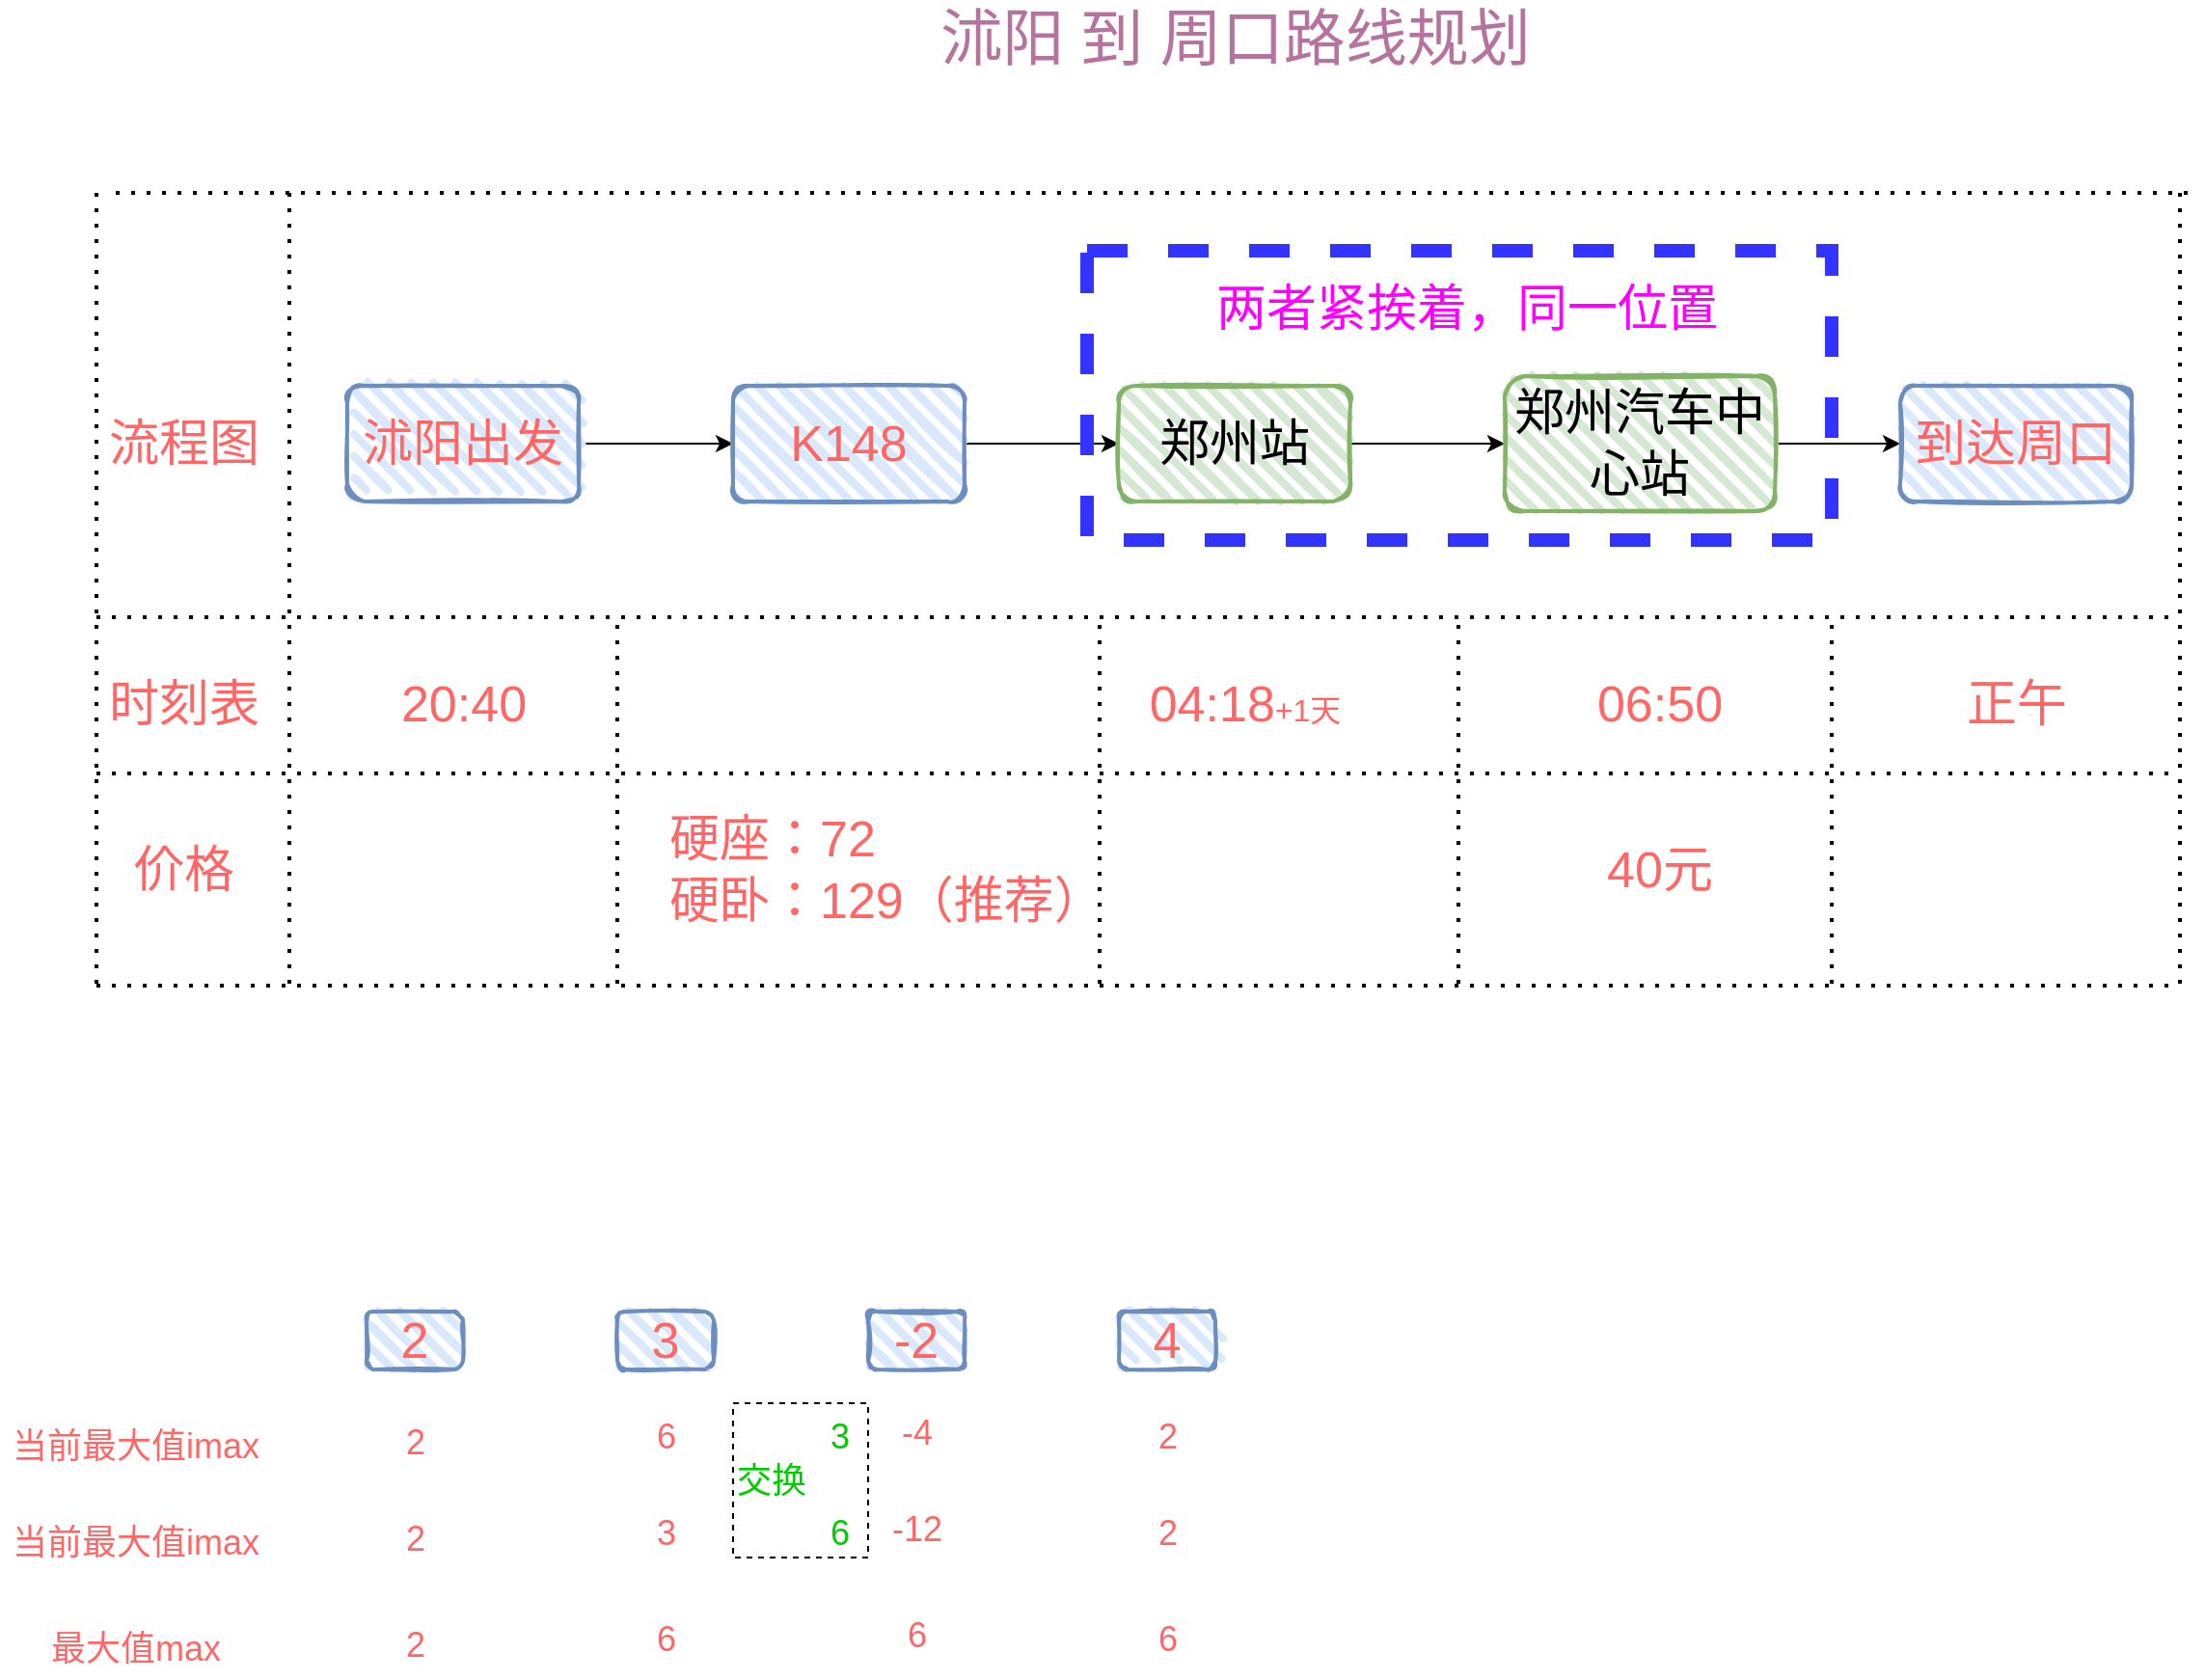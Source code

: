 <mxfile version="14.7.2" type="github">
  <diagram id="UJ1HX8Y83SZyNs6LG_6m" name="第 1 页">
    <mxGraphModel dx="2249" dy="762" grid="1" gridSize="10" guides="1" tooltips="1" connect="1" arrows="1" fold="1" page="1" pageScale="1" pageWidth="827" pageHeight="1169" math="0" shadow="0">
      <root>
        <mxCell id="0" />
        <mxCell id="1" parent="0" />
        <mxCell id="0ZUttyPN01K_ydT-22Pd-4" value="" style="edgeStyle=orthogonalEdgeStyle;rounded=0;orthogonalLoop=1;jettySize=auto;html=1;fontSize=26;fontColor=#FF6666;" parent="1" source="0ZUttyPN01K_ydT-22Pd-2" target="0ZUttyPN01K_ydT-22Pd-3" edge="1">
          <mxGeometry relative="1" as="geometry" />
        </mxCell>
        <mxCell id="0ZUttyPN01K_ydT-22Pd-2" value="沭阳出发" style="rounded=1;whiteSpace=wrap;html=1;strokeWidth=2;fillWeight=4;hachureGap=8;hachureAngle=45;fillColor=#dae8fc;sketch=1;strokeColor=#6c8ebf;fontSize=26;fontColor=#FF6666;" parent="1" vertex="1">
          <mxGeometry x="30" y="410" width="120" height="60" as="geometry" />
        </mxCell>
        <mxCell id="0ZUttyPN01K_ydT-22Pd-6" value="" style="edgeStyle=orthogonalEdgeStyle;rounded=0;orthogonalLoop=1;jettySize=auto;html=1;fontSize=26;fontColor=#FF6666;" parent="1" source="0ZUttyPN01K_ydT-22Pd-3" target="0ZUttyPN01K_ydT-22Pd-5" edge="1">
          <mxGeometry relative="1" as="geometry" />
        </mxCell>
        <mxCell id="0ZUttyPN01K_ydT-22Pd-3" value="K148" style="whiteSpace=wrap;html=1;rounded=1;fontSize=26;fontColor=#FF6666;strokeColor=#6c8ebf;strokeWidth=2;fillColor=#dae8fc;sketch=1;fillWeight=4;hachureGap=8;hachureAngle=45;" parent="1" vertex="1">
          <mxGeometry x="230" y="410" width="120" height="60" as="geometry" />
        </mxCell>
        <mxCell id="0ZUttyPN01K_ydT-22Pd-8" value="" style="edgeStyle=orthogonalEdgeStyle;rounded=0;orthogonalLoop=1;jettySize=auto;html=1;fontSize=26;fontColor=#FF6666;" parent="1" source="0ZUttyPN01K_ydT-22Pd-5" target="0ZUttyPN01K_ydT-22Pd-7" edge="1">
          <mxGeometry relative="1" as="geometry" />
        </mxCell>
        <mxCell id="0ZUttyPN01K_ydT-22Pd-5" value="郑州站" style="whiteSpace=wrap;html=1;rounded=1;fontSize=26;strokeColor=#82b366;strokeWidth=2;fillColor=#d5e8d4;sketch=1;fillWeight=4;hachureGap=8;hachureAngle=45;" parent="1" vertex="1">
          <mxGeometry x="430" y="410" width="120" height="60" as="geometry" />
        </mxCell>
        <mxCell id="0ZUttyPN01K_ydT-22Pd-24" value="" style="edgeStyle=orthogonalEdgeStyle;rounded=0;orthogonalLoop=1;jettySize=auto;html=1;fontSize=26;fontColor=#FF6666;" parent="1" source="0ZUttyPN01K_ydT-22Pd-7" target="0ZUttyPN01K_ydT-22Pd-22" edge="1">
          <mxGeometry relative="1" as="geometry" />
        </mxCell>
        <mxCell id="0ZUttyPN01K_ydT-22Pd-7" value="郑州汽车中心站" style="whiteSpace=wrap;html=1;rounded=1;fontSize=26;strokeColor=#82b366;strokeWidth=2;fillColor=#d5e8d4;sketch=1;fillWeight=4;hachureGap=8;hachureAngle=45;" parent="1" vertex="1">
          <mxGeometry x="630" y="405" width="140" height="70" as="geometry" />
        </mxCell>
        <mxCell id="0ZUttyPN01K_ydT-22Pd-9" value="两者紧挨着，同一位置" style="text;html=1;resizable=0;autosize=1;align=center;verticalAlign=middle;points=[];fillColor=none;strokeColor=none;rounded=0;fontSize=26;fontColor=#FF00FF;" parent="1" vertex="1">
          <mxGeometry x="470" y="350" width="280" height="40" as="geometry" />
        </mxCell>
        <mxCell id="0ZUttyPN01K_ydT-22Pd-10" value="时刻表" style="text;html=1;resizable=0;autosize=1;align=center;verticalAlign=middle;points=[];fillColor=none;strokeColor=none;rounded=0;fontSize=26;fontColor=#FF6666;" parent="1" vertex="1">
          <mxGeometry x="-100" y="555" width="90" height="40" as="geometry" />
        </mxCell>
        <mxCell id="0ZUttyPN01K_ydT-22Pd-11" value="20:40" style="text;html=1;resizable=0;autosize=1;align=center;verticalAlign=middle;points=[];fillColor=none;strokeColor=none;rounded=0;fontSize=26;fontColor=#FF6666;" parent="1" vertex="1">
          <mxGeometry x="50" y="555" width="80" height="40" as="geometry" />
        </mxCell>
        <mxCell id="0ZUttyPN01K_ydT-22Pd-12" value="04:18&lt;font style=&quot;font-size: 16px&quot;&gt;+1天&lt;/font&gt;" style="text;html=1;resizable=0;autosize=1;align=center;verticalAlign=middle;points=[];fillColor=none;strokeColor=none;rounded=0;fontSize=26;fontColor=#FF6666;" parent="1" vertex="1">
          <mxGeometry x="440" y="555" width="110" height="40" as="geometry" />
        </mxCell>
        <mxCell id="0ZUttyPN01K_ydT-22Pd-13" value="06:50" style="text;html=1;resizable=0;autosize=1;align=center;verticalAlign=middle;points=[];fillColor=none;strokeColor=none;rounded=0;fontSize=26;fontColor=#FF6666;" parent="1" vertex="1">
          <mxGeometry x="670" y="555" width="80" height="40" as="geometry" />
        </mxCell>
        <mxCell id="0ZUttyPN01K_ydT-22Pd-14" value="价格" style="text;html=1;resizable=0;autosize=1;align=center;verticalAlign=middle;points=[];fillColor=none;strokeColor=none;rounded=0;fontSize=26;fontColor=#FF6666;" parent="1" vertex="1">
          <mxGeometry x="-90" y="641" width="70" height="40" as="geometry" />
        </mxCell>
        <mxCell id="0ZUttyPN01K_ydT-22Pd-15" value="硬座：72&lt;br&gt;硬卧：129（推荐）" style="text;html=1;resizable=0;autosize=1;align=left;verticalAlign=middle;points=[];fillColor=none;strokeColor=none;rounded=0;fontSize=26;fontColor=#FF6666;" parent="1" vertex="1">
          <mxGeometry x="195" y="626" width="240" height="70" as="geometry" />
        </mxCell>
        <mxCell id="0ZUttyPN01K_ydT-22Pd-16" value="" style="rounded=0;whiteSpace=wrap;html=1;fontSize=26;fontColor=#FF6666;fillColor=none;strokeColor=#3333FF;strokeWidth=7;dashed=1;" parent="1" vertex="1">
          <mxGeometry x="413.5" y="340" width="386" height="150" as="geometry" />
        </mxCell>
        <mxCell id="0ZUttyPN01K_ydT-22Pd-17" value="40元" style="text;html=1;resizable=0;autosize=1;align=center;verticalAlign=middle;points=[];fillColor=none;strokeColor=none;rounded=0;fontSize=26;fontColor=#FF6666;" parent="1" vertex="1">
          <mxGeometry x="675" y="641" width="70" height="40" as="geometry" />
        </mxCell>
        <mxCell id="0ZUttyPN01K_ydT-22Pd-19" value="" style="endArrow=none;dashed=1;html=1;dashPattern=1 3;strokeWidth=2;fontSize=26;fontColor=#FF6666;" parent="1" edge="1">
          <mxGeometry width="50" height="50" relative="1" as="geometry">
            <mxPoint x="-100" y="611" as="sourcePoint" />
            <mxPoint x="980" y="611" as="targetPoint" />
          </mxGeometry>
        </mxCell>
        <mxCell id="0ZUttyPN01K_ydT-22Pd-20" value="" style="endArrow=none;dashed=1;html=1;dashPattern=1 3;strokeWidth=2;fontSize=26;fontColor=#FF6666;" parent="1" edge="1">
          <mxGeometry width="50" height="50" relative="1" as="geometry">
            <mxPoint x="-100" y="721" as="sourcePoint" />
            <mxPoint x="980" y="721" as="targetPoint" />
          </mxGeometry>
        </mxCell>
        <mxCell id="0ZUttyPN01K_ydT-22Pd-22" value="到达周口" style="whiteSpace=wrap;html=1;rounded=1;fontSize=26;fontColor=#FF6666;strokeColor=#6c8ebf;strokeWidth=2;fillColor=#dae8fc;sketch=1;fillWeight=4;hachureGap=8;hachureAngle=45;" parent="1" vertex="1">
          <mxGeometry x="835" y="410" width="120" height="60" as="geometry" />
        </mxCell>
        <mxCell id="0ZUttyPN01K_ydT-22Pd-25" value="正午" style="text;html=1;resizable=0;autosize=1;align=center;verticalAlign=middle;points=[];fillColor=none;strokeColor=none;rounded=0;fontSize=26;fontColor=#FF6666;" parent="1" vertex="1">
          <mxGeometry x="860" y="555" width="70" height="40" as="geometry" />
        </mxCell>
        <mxCell id="0ZUttyPN01K_ydT-22Pd-26" value="" style="endArrow=none;dashed=1;html=1;dashPattern=1 3;strokeWidth=2;fontSize=26;fontColor=#FF6666;" parent="1" edge="1">
          <mxGeometry width="50" height="50" relative="1" as="geometry">
            <mxPoint x="-100" y="530" as="sourcePoint" />
            <mxPoint x="980" y="530" as="targetPoint" />
          </mxGeometry>
        </mxCell>
        <mxCell id="0ZUttyPN01K_ydT-22Pd-27" value="" style="endArrow=none;dashed=1;html=1;dashPattern=1 3;strokeWidth=2;fontSize=26;fontColor=#FF6666;" parent="1" edge="1">
          <mxGeometry width="50" height="50" relative="1" as="geometry">
            <mxPoint y="720" as="sourcePoint" />
            <mxPoint y="310" as="targetPoint" />
          </mxGeometry>
        </mxCell>
        <mxCell id="0ZUttyPN01K_ydT-22Pd-28" value="流程图" style="text;html=1;resizable=0;autosize=1;align=center;verticalAlign=middle;points=[];fillColor=none;strokeColor=none;rounded=0;fontSize=26;fontColor=#FF6666;" parent="1" vertex="1">
          <mxGeometry x="-100" y="420" width="90" height="40" as="geometry" />
        </mxCell>
        <mxCell id="0ZUttyPN01K_ydT-22Pd-29" value="" style="endArrow=none;dashed=1;html=1;dashPattern=1 3;strokeWidth=2;fontSize=26;fontColor=#FF6666;" parent="1" edge="1">
          <mxGeometry width="50" height="50" relative="1" as="geometry">
            <mxPoint x="170" y="720" as="sourcePoint" />
            <mxPoint x="170" y="530" as="targetPoint" />
          </mxGeometry>
        </mxCell>
        <mxCell id="0ZUttyPN01K_ydT-22Pd-30" value="" style="endArrow=none;dashed=1;html=1;dashPattern=1 3;strokeWidth=2;fontSize=26;fontColor=#FF6666;" parent="1" edge="1">
          <mxGeometry width="50" height="50" relative="1" as="geometry">
            <mxPoint x="420" y="720" as="sourcePoint" />
            <mxPoint x="420" y="530" as="targetPoint" />
          </mxGeometry>
        </mxCell>
        <mxCell id="0ZUttyPN01K_ydT-22Pd-31" value="" style="endArrow=none;dashed=1;html=1;dashPattern=1 3;strokeWidth=2;fontSize=26;fontColor=#FF6666;" parent="1" edge="1">
          <mxGeometry width="50" height="50" relative="1" as="geometry">
            <mxPoint x="606" y="720" as="sourcePoint" />
            <mxPoint x="606" y="530" as="targetPoint" />
          </mxGeometry>
        </mxCell>
        <mxCell id="0ZUttyPN01K_ydT-22Pd-32" value="" style="endArrow=none;dashed=1;html=1;dashPattern=1 3;strokeWidth=2;fontSize=26;fontColor=#FF6666;" parent="1" edge="1">
          <mxGeometry width="50" height="50" relative="1" as="geometry">
            <mxPoint x="799.5" y="720" as="sourcePoint" />
            <mxPoint x="799.5" y="530" as="targetPoint" />
          </mxGeometry>
        </mxCell>
        <mxCell id="0ZUttyPN01K_ydT-22Pd-33" value="" style="endArrow=none;dashed=1;html=1;dashPattern=1 3;strokeWidth=2;fontSize=26;fontColor=#FF6666;" parent="1" edge="1">
          <mxGeometry width="50" height="50" relative="1" as="geometry">
            <mxPoint x="980" y="720" as="sourcePoint" />
            <mxPoint x="980" y="310" as="targetPoint" />
          </mxGeometry>
        </mxCell>
        <mxCell id="0ZUttyPN01K_ydT-22Pd-34" value="" style="endArrow=none;dashed=1;html=1;dashPattern=1 3;strokeWidth=2;fontSize=26;fontColor=#FF6666;" parent="1" edge="1">
          <mxGeometry width="50" height="50" relative="1" as="geometry">
            <mxPoint x="-90" y="310" as="sourcePoint" />
            <mxPoint x="990" y="310" as="targetPoint" />
          </mxGeometry>
        </mxCell>
        <mxCell id="0ZUttyPN01K_ydT-22Pd-35" value="" style="endArrow=none;dashed=1;html=1;dashPattern=1 3;strokeWidth=2;fontSize=26;fontColor=#FF6666;" parent="1" edge="1">
          <mxGeometry width="50" height="50" relative="1" as="geometry">
            <mxPoint x="-100" y="720" as="sourcePoint" />
            <mxPoint x="-100" y="310" as="targetPoint" />
          </mxGeometry>
        </mxCell>
        <mxCell id="0ZUttyPN01K_ydT-22Pd-36" value="沭阳 到 周口路线规划" style="text;html=1;resizable=0;autosize=1;align=center;verticalAlign=middle;points=[];fillColor=none;strokeColor=none;rounded=0;fontSize=32;fontColor=#B5739D;" parent="1" vertex="1">
          <mxGeometry x="330" y="210" width="320" height="40" as="geometry" />
        </mxCell>
        <mxCell id="qEwqFKes7cd4YXVP8e5u-1" value="2" style="rounded=1;whiteSpace=wrap;html=1;strokeWidth=2;fillWeight=4;hachureGap=8;hachureAngle=45;fillColor=#dae8fc;sketch=1;strokeColor=#6c8ebf;fontSize=26;fontColor=#FF6666;" vertex="1" parent="1">
          <mxGeometry x="40" y="890" width="50" height="30" as="geometry" />
        </mxCell>
        <mxCell id="qEwqFKes7cd4YXVP8e5u-2" value="3" style="rounded=1;whiteSpace=wrap;html=1;strokeWidth=2;fillWeight=4;hachureGap=8;hachureAngle=45;fillColor=#dae8fc;sketch=1;strokeColor=#6c8ebf;fontSize=26;fontColor=#FF6666;" vertex="1" parent="1">
          <mxGeometry x="170" y="890" width="50" height="30" as="geometry" />
        </mxCell>
        <mxCell id="qEwqFKes7cd4YXVP8e5u-4" value="-2" style="rounded=1;whiteSpace=wrap;html=1;strokeWidth=2;fillWeight=4;hachureGap=8;hachureAngle=45;fillColor=#dae8fc;sketch=1;strokeColor=#6c8ebf;fontSize=26;fontColor=#FF6666;" vertex="1" parent="1">
          <mxGeometry x="300" y="890" width="50" height="30" as="geometry" />
        </mxCell>
        <mxCell id="qEwqFKes7cd4YXVP8e5u-6" value="4" style="rounded=1;whiteSpace=wrap;html=1;strokeWidth=2;fillWeight=4;hachureGap=8;hachureAngle=45;fillColor=#dae8fc;sketch=1;strokeColor=#6c8ebf;fontSize=26;fontColor=#FF6666;" vertex="1" parent="1">
          <mxGeometry x="430" y="890" width="50" height="30" as="geometry" />
        </mxCell>
        <mxCell id="qEwqFKes7cd4YXVP8e5u-8" value="当前最大值imax" style="text;html=1;resizable=0;autosize=1;align=center;verticalAlign=middle;points=[];fillColor=none;strokeColor=none;rounded=0;fontSize=18;fontColor=#FF6666;" vertex="1" parent="1">
          <mxGeometry x="-150" y="945" width="140" height="30" as="geometry" />
        </mxCell>
        <mxCell id="qEwqFKes7cd4YXVP8e5u-9" value="当前最大值imax" style="text;html=1;resizable=0;autosize=1;align=center;verticalAlign=middle;points=[];fillColor=none;strokeColor=none;rounded=0;fontSize=18;fontColor=#FF6666;" vertex="1" parent="1">
          <mxGeometry x="-150" y="995" width="140" height="30" as="geometry" />
        </mxCell>
        <mxCell id="qEwqFKes7cd4YXVP8e5u-10" value="最大值max" style="text;html=1;resizable=0;autosize=1;align=center;verticalAlign=middle;points=[];fillColor=none;strokeColor=none;rounded=0;fontSize=18;fontColor=#FF6666;" vertex="1" parent="1">
          <mxGeometry x="-130" y="1050" width="100" height="30" as="geometry" />
        </mxCell>
        <mxCell id="qEwqFKes7cd4YXVP8e5u-11" value="2" style="text;html=1;resizable=0;autosize=1;align=center;verticalAlign=middle;points=[];fillColor=none;strokeColor=none;rounded=0;fontSize=18;fontColor=#FF6666;" vertex="1" parent="1">
          <mxGeometry x="50" y="942.5" width="30" height="30" as="geometry" />
        </mxCell>
        <mxCell id="qEwqFKes7cd4YXVP8e5u-12" value="2" style="text;html=1;resizable=0;autosize=1;align=center;verticalAlign=middle;points=[];fillColor=none;strokeColor=none;rounded=0;fontSize=18;fontColor=#FF6666;" vertex="1" parent="1">
          <mxGeometry x="50" y="992.5" width="30" height="30" as="geometry" />
        </mxCell>
        <mxCell id="qEwqFKes7cd4YXVP8e5u-13" value="2" style="text;html=1;resizable=0;autosize=1;align=center;verticalAlign=middle;points=[];fillColor=none;strokeColor=none;rounded=0;fontSize=18;fontColor=#FF6666;" vertex="1" parent="1">
          <mxGeometry x="50" y="1047.5" width="30" height="30" as="geometry" />
        </mxCell>
        <mxCell id="qEwqFKes7cd4YXVP8e5u-15" value="6" style="text;html=1;resizable=0;autosize=1;align=center;verticalAlign=middle;points=[];fillColor=none;strokeColor=none;rounded=0;fontSize=18;fontColor=#FF6666;" vertex="1" parent="1">
          <mxGeometry x="180" y="940" width="30" height="30" as="geometry" />
        </mxCell>
        <mxCell id="qEwqFKes7cd4YXVP8e5u-16" value="3" style="text;html=1;resizable=0;autosize=1;align=center;verticalAlign=middle;points=[];fillColor=none;strokeColor=none;rounded=0;fontSize=18;fontColor=#FF6666;" vertex="1" parent="1">
          <mxGeometry x="180" y="990" width="30" height="30" as="geometry" />
        </mxCell>
        <mxCell id="qEwqFKes7cd4YXVP8e5u-17" value="6" style="text;html=1;resizable=0;autosize=1;align=center;verticalAlign=middle;points=[];fillColor=none;strokeColor=none;rounded=0;fontSize=18;fontColor=#FF6666;" vertex="1" parent="1">
          <mxGeometry x="180" y="1045" width="30" height="30" as="geometry" />
        </mxCell>
        <mxCell id="qEwqFKes7cd4YXVP8e5u-18" value="-4" style="text;html=1;resizable=0;autosize=1;align=center;verticalAlign=middle;points=[];fillColor=none;strokeColor=none;rounded=0;fontSize=18;fontColor=#FF6666;" vertex="1" parent="1">
          <mxGeometry x="310" y="937.5" width="30" height="30" as="geometry" />
        </mxCell>
        <mxCell id="qEwqFKes7cd4YXVP8e5u-19" value="-12" style="text;html=1;resizable=0;autosize=1;align=center;verticalAlign=middle;points=[];fillColor=none;strokeColor=none;rounded=0;fontSize=18;fontColor=#FF6666;" vertex="1" parent="1">
          <mxGeometry x="305" y="987.5" width="40" height="30" as="geometry" />
        </mxCell>
        <mxCell id="qEwqFKes7cd4YXVP8e5u-20" value="6" style="text;html=1;resizable=0;autosize=1;align=center;verticalAlign=middle;points=[];fillColor=none;strokeColor=none;rounded=0;fontSize=18;fontColor=#FF6666;" vertex="1" parent="1">
          <mxGeometry x="310" y="1042.5" width="30" height="30" as="geometry" />
        </mxCell>
        <mxCell id="qEwqFKes7cd4YXVP8e5u-21" value="2" style="text;html=1;resizable=0;autosize=1;align=center;verticalAlign=middle;points=[];fillColor=none;strokeColor=none;rounded=0;fontSize=18;fontColor=#FF6666;" vertex="1" parent="1">
          <mxGeometry x="440" y="940" width="30" height="30" as="geometry" />
        </mxCell>
        <mxCell id="qEwqFKes7cd4YXVP8e5u-22" value="2" style="text;html=1;resizable=0;autosize=1;align=center;verticalAlign=middle;points=[];fillColor=none;strokeColor=none;rounded=0;fontSize=18;fontColor=#FF6666;" vertex="1" parent="1">
          <mxGeometry x="440" y="990" width="30" height="30" as="geometry" />
        </mxCell>
        <mxCell id="qEwqFKes7cd4YXVP8e5u-23" value="6" style="text;html=1;resizable=0;autosize=1;align=center;verticalAlign=middle;points=[];fillColor=none;strokeColor=none;rounded=0;fontSize=18;fontColor=#FF6666;" vertex="1" parent="1">
          <mxGeometry x="440" y="1045" width="30" height="30" as="geometry" />
        </mxCell>
        <mxCell id="qEwqFKes7cd4YXVP8e5u-24" value="3" style="text;html=1;resizable=0;autosize=1;align=center;verticalAlign=middle;points=[];fillColor=none;strokeColor=none;rounded=0;fontSize=18;fontColor=#00CC00;" vertex="1" parent="1">
          <mxGeometry x="270" y="940" width="30" height="30" as="geometry" />
        </mxCell>
        <mxCell id="qEwqFKes7cd4YXVP8e5u-25" value="6" style="text;html=1;resizable=0;autosize=1;align=center;verticalAlign=middle;points=[];fillColor=none;strokeColor=none;rounded=0;fontSize=18;fontColor=#00CC00;" vertex="1" parent="1">
          <mxGeometry x="270" y="990" width="30" height="30" as="geometry" />
        </mxCell>
        <mxCell id="qEwqFKes7cd4YXVP8e5u-27" value="交换" style="rounded=0;whiteSpace=wrap;html=1;fontSize=18;fontColor=#00CC00;fillColor=none;align=left;verticalAlign=middle;dashed=1;" vertex="1" parent="1">
          <mxGeometry x="230" y="937.5" width="70" height="80" as="geometry" />
        </mxCell>
      </root>
    </mxGraphModel>
  </diagram>
</mxfile>
